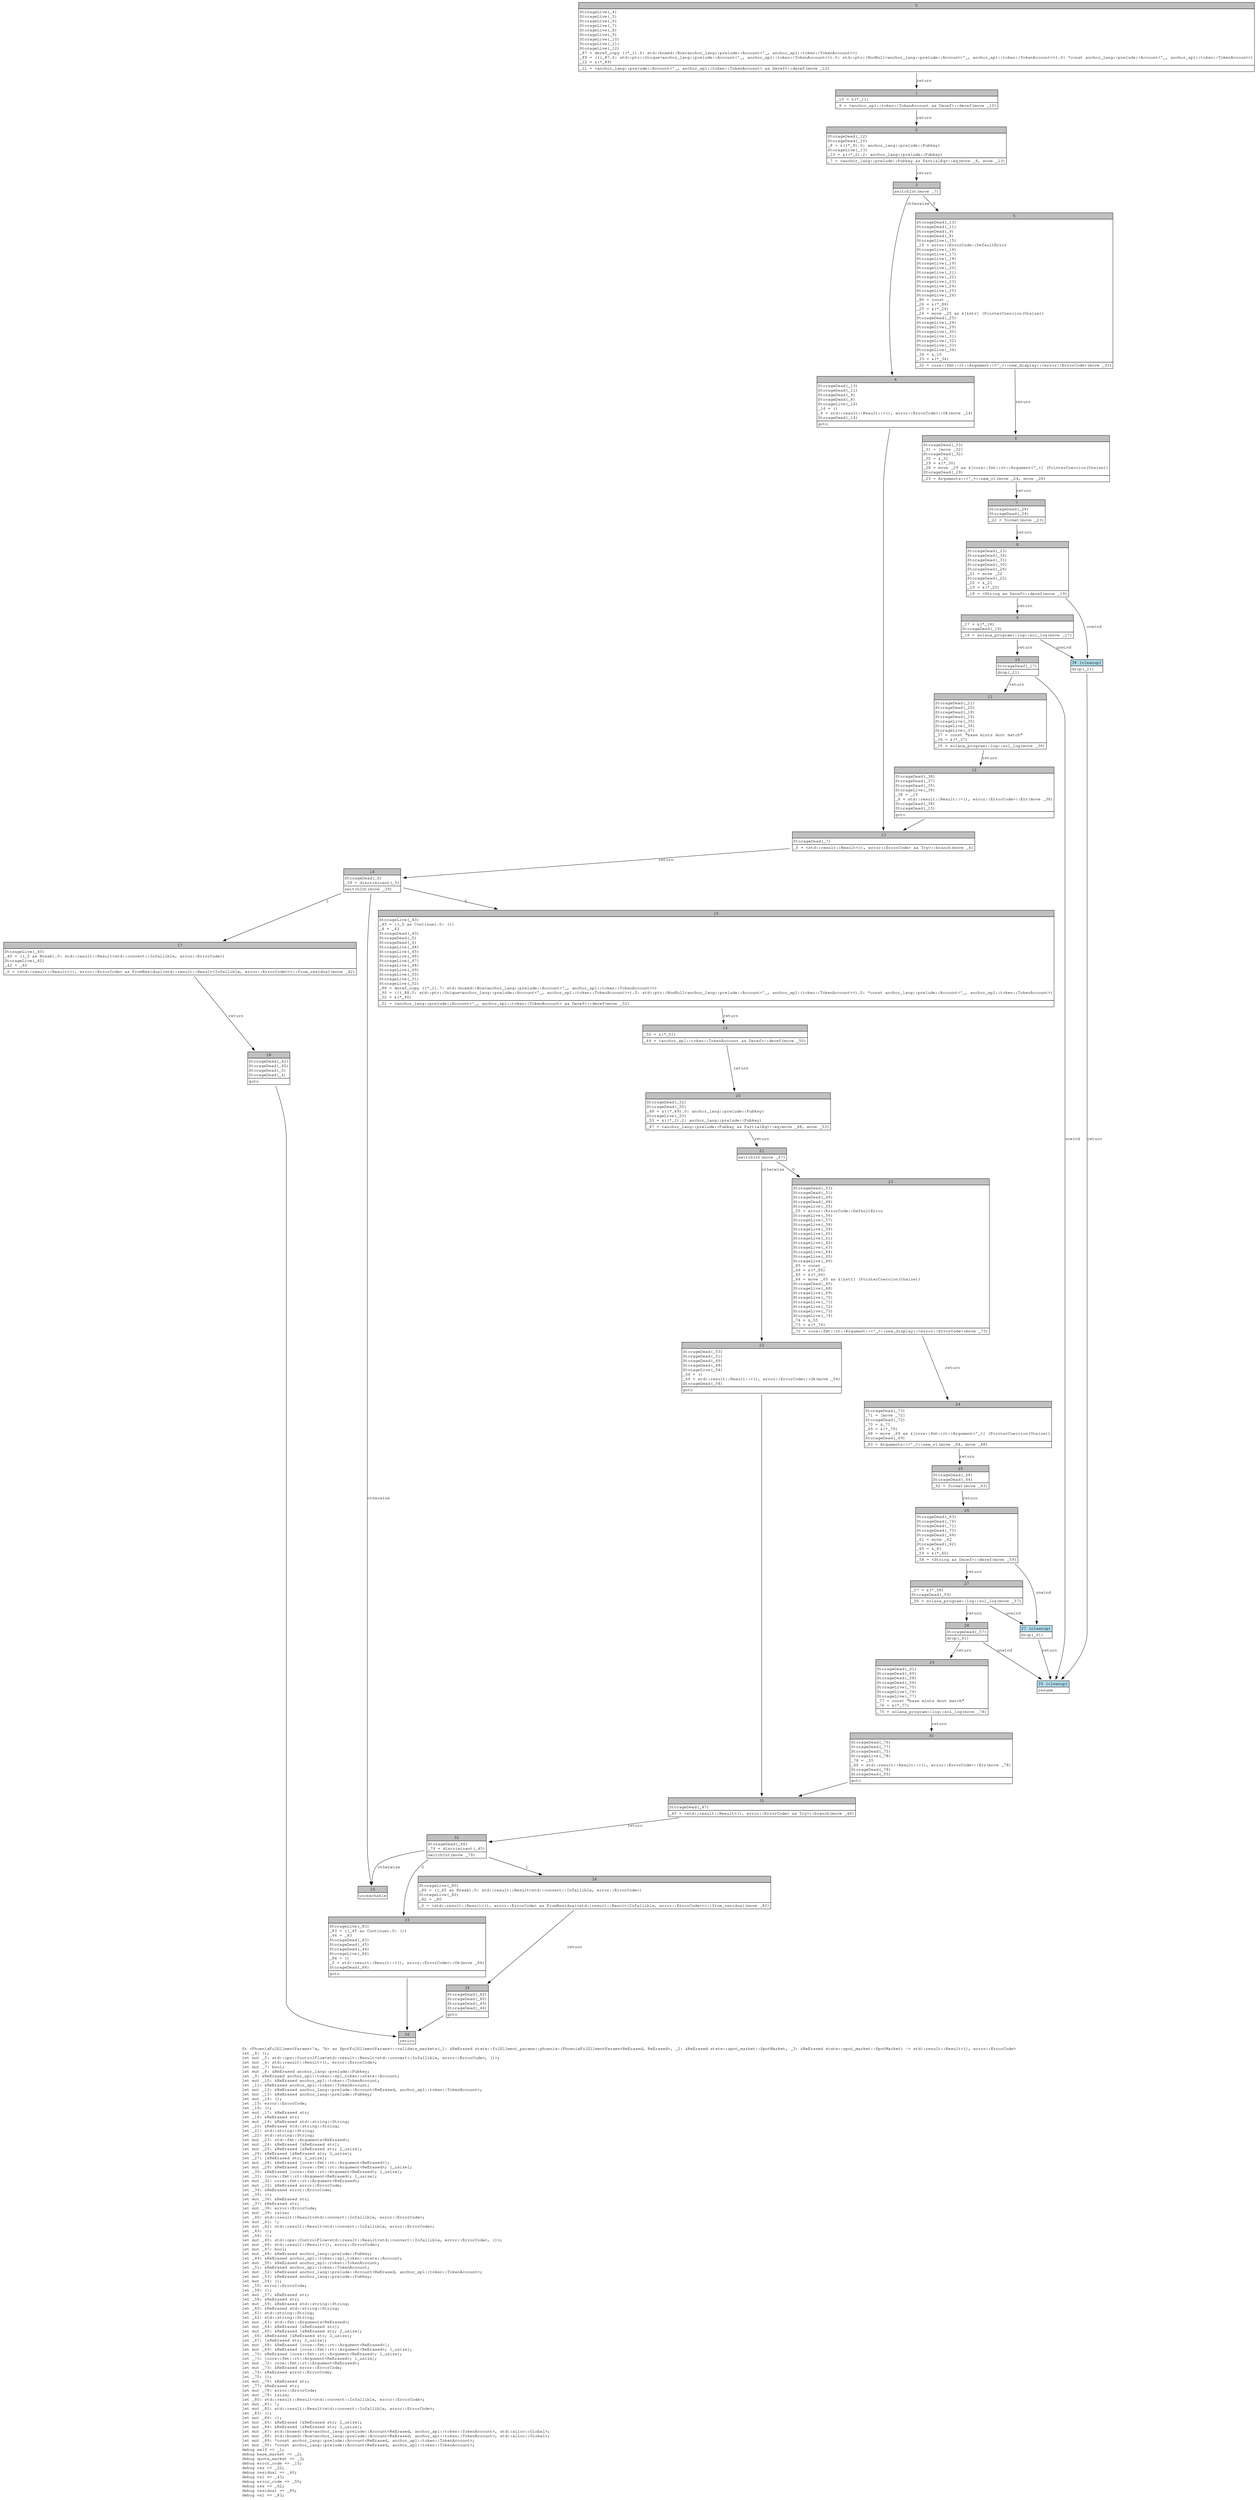 digraph Mir_0_3180 {
    graph [fontname="Courier, monospace"];
    node [fontname="Courier, monospace"];
    edge [fontname="Courier, monospace"];
    label=<fn &lt;PhoenixFulfillmentParams&lt;'a, 'b&gt; as SpotFulfillmentParams&gt;::validate_markets(_1: &amp;ReErased state::fulfillment_params::phoenix::PhoenixFulfillmentParams&lt;ReErased, ReErased&gt;, _2: &amp;ReErased state::spot_market::SpotMarket, _3: &amp;ReErased state::spot_market::SpotMarket) -&gt; std::result::Result&lt;(), error::ErrorCode&gt;<br align="left"/>let _4: ();<br align="left"/>let mut _5: std::ops::ControlFlow&lt;std::result::Result&lt;std::convert::Infallible, error::ErrorCode&gt;, ()&gt;;<br align="left"/>let mut _6: std::result::Result&lt;(), error::ErrorCode&gt;;<br align="left"/>let mut _7: bool;<br align="left"/>let mut _8: &amp;ReErased anchor_lang::prelude::Pubkey;<br align="left"/>let _9: &amp;ReErased anchor_spl::token::spl_token::state::Account;<br align="left"/>let mut _10: &amp;ReErased anchor_spl::token::TokenAccount;<br align="left"/>let _11: &amp;ReErased anchor_spl::token::TokenAccount;<br align="left"/>let mut _12: &amp;ReErased anchor_lang::prelude::Account&lt;ReErased, anchor_spl::token::TokenAccount&gt;;<br align="left"/>let mut _13: &amp;ReErased anchor_lang::prelude::Pubkey;<br align="left"/>let mut _14: ();<br align="left"/>let _15: error::ErrorCode;<br align="left"/>let _16: ();<br align="left"/>let mut _17: &amp;ReErased str;<br align="left"/>let _18: &amp;ReErased str;<br align="left"/>let mut _19: &amp;ReErased std::string::String;<br align="left"/>let _20: &amp;ReErased std::string::String;<br align="left"/>let _21: std::string::String;<br align="left"/>let _22: std::string::String;<br align="left"/>let mut _23: std::fmt::Arguments&lt;ReErased&gt;;<br align="left"/>let mut _24: &amp;ReErased [&amp;ReErased str];<br align="left"/>let mut _25: &amp;ReErased [&amp;ReErased str; 2_usize];<br align="left"/>let _26: &amp;ReErased [&amp;ReErased str; 2_usize];<br align="left"/>let _27: [&amp;ReErased str; 2_usize];<br align="left"/>let mut _28: &amp;ReErased [core::fmt::rt::Argument&lt;ReErased&gt;];<br align="left"/>let mut _29: &amp;ReErased [core::fmt::rt::Argument&lt;ReErased&gt;; 1_usize];<br align="left"/>let _30: &amp;ReErased [core::fmt::rt::Argument&lt;ReErased&gt;; 1_usize];<br align="left"/>let _31: [core::fmt::rt::Argument&lt;ReErased&gt;; 1_usize];<br align="left"/>let mut _32: core::fmt::rt::Argument&lt;ReErased&gt;;<br align="left"/>let mut _33: &amp;ReErased error::ErrorCode;<br align="left"/>let _34: &amp;ReErased error::ErrorCode;<br align="left"/>let _35: ();<br align="left"/>let mut _36: &amp;ReErased str;<br align="left"/>let _37: &amp;ReErased str;<br align="left"/>let mut _38: error::ErrorCode;<br align="left"/>let mut _39: isize;<br align="left"/>let _40: std::result::Result&lt;std::convert::Infallible, error::ErrorCode&gt;;<br align="left"/>let mut _41: !;<br align="left"/>let mut _42: std::result::Result&lt;std::convert::Infallible, error::ErrorCode&gt;;<br align="left"/>let _43: ();<br align="left"/>let _44: ();<br align="left"/>let mut _45: std::ops::ControlFlow&lt;std::result::Result&lt;std::convert::Infallible, error::ErrorCode&gt;, ()&gt;;<br align="left"/>let mut _46: std::result::Result&lt;(), error::ErrorCode&gt;;<br align="left"/>let mut _47: bool;<br align="left"/>let mut _48: &amp;ReErased anchor_lang::prelude::Pubkey;<br align="left"/>let _49: &amp;ReErased anchor_spl::token::spl_token::state::Account;<br align="left"/>let mut _50: &amp;ReErased anchor_spl::token::TokenAccount;<br align="left"/>let _51: &amp;ReErased anchor_spl::token::TokenAccount;<br align="left"/>let mut _52: &amp;ReErased anchor_lang::prelude::Account&lt;ReErased, anchor_spl::token::TokenAccount&gt;;<br align="left"/>let mut _53: &amp;ReErased anchor_lang::prelude::Pubkey;<br align="left"/>let mut _54: ();<br align="left"/>let _55: error::ErrorCode;<br align="left"/>let _56: ();<br align="left"/>let mut _57: &amp;ReErased str;<br align="left"/>let _58: &amp;ReErased str;<br align="left"/>let mut _59: &amp;ReErased std::string::String;<br align="left"/>let _60: &amp;ReErased std::string::String;<br align="left"/>let _61: std::string::String;<br align="left"/>let _62: std::string::String;<br align="left"/>let mut _63: std::fmt::Arguments&lt;ReErased&gt;;<br align="left"/>let mut _64: &amp;ReErased [&amp;ReErased str];<br align="left"/>let mut _65: &amp;ReErased [&amp;ReErased str; 2_usize];<br align="left"/>let _66: &amp;ReErased [&amp;ReErased str; 2_usize];<br align="left"/>let _67: [&amp;ReErased str; 2_usize];<br align="left"/>let mut _68: &amp;ReErased [core::fmt::rt::Argument&lt;ReErased&gt;];<br align="left"/>let mut _69: &amp;ReErased [core::fmt::rt::Argument&lt;ReErased&gt;; 1_usize];<br align="left"/>let _70: &amp;ReErased [core::fmt::rt::Argument&lt;ReErased&gt;; 1_usize];<br align="left"/>let _71: [core::fmt::rt::Argument&lt;ReErased&gt;; 1_usize];<br align="left"/>let mut _72: core::fmt::rt::Argument&lt;ReErased&gt;;<br align="left"/>let mut _73: &amp;ReErased error::ErrorCode;<br align="left"/>let _74: &amp;ReErased error::ErrorCode;<br align="left"/>let _75: ();<br align="left"/>let mut _76: &amp;ReErased str;<br align="left"/>let _77: &amp;ReErased str;<br align="left"/>let mut _78: error::ErrorCode;<br align="left"/>let mut _79: isize;<br align="left"/>let _80: std::result::Result&lt;std::convert::Infallible, error::ErrorCode&gt;;<br align="left"/>let mut _81: !;<br align="left"/>let mut _82: std::result::Result&lt;std::convert::Infallible, error::ErrorCode&gt;;<br align="left"/>let _83: ();<br align="left"/>let mut _84: ();<br align="left"/>let mut _85: &amp;ReErased [&amp;ReErased str; 2_usize];<br align="left"/>let mut _86: &amp;ReErased [&amp;ReErased str; 2_usize];<br align="left"/>let mut _87: std::boxed::Box&lt;anchor_lang::prelude::Account&lt;ReErased, anchor_spl::token::TokenAccount&gt;, std::alloc::Global&gt;;<br align="left"/>let mut _88: std::boxed::Box&lt;anchor_lang::prelude::Account&lt;ReErased, anchor_spl::token::TokenAccount&gt;, std::alloc::Global&gt;;<br align="left"/>let mut _89: *const anchor_lang::prelude::Account&lt;ReErased, anchor_spl::token::TokenAccount&gt;;<br align="left"/>let mut _90: *const anchor_lang::prelude::Account&lt;ReErased, anchor_spl::token::TokenAccount&gt;;<br align="left"/>debug self =&gt; _1;<br align="left"/>debug base_market =&gt; _2;<br align="left"/>debug quote_market =&gt; _3;<br align="left"/>debug error_code =&gt; _15;<br align="left"/>debug res =&gt; _22;<br align="left"/>debug residual =&gt; _40;<br align="left"/>debug val =&gt; _43;<br align="left"/>debug error_code =&gt; _55;<br align="left"/>debug res =&gt; _62;<br align="left"/>debug residual =&gt; _80;<br align="left"/>debug val =&gt; _83;<br align="left"/>>;
    bb0__0_3180 [shape="none", label=<<table border="0" cellborder="1" cellspacing="0"><tr><td bgcolor="gray" align="center" colspan="1">0</td></tr><tr><td align="left" balign="left">StorageLive(_4)<br/>StorageLive(_5)<br/>StorageLive(_6)<br/>StorageLive(_7)<br/>StorageLive(_8)<br/>StorageLive(_9)<br/>StorageLive(_10)<br/>StorageLive(_11)<br/>StorageLive(_12)<br/>_87 = deref_copy ((*_1).6: std::boxed::Box&lt;anchor_lang::prelude::Account&lt;'_, anchor_spl::token::TokenAccount&gt;&gt;)<br/>_89 = (((_87.0: std::ptr::Unique&lt;anchor_lang::prelude::Account&lt;'_, anchor_spl::token::TokenAccount&gt;&gt;).0: std::ptr::NonNull&lt;anchor_lang::prelude::Account&lt;'_, anchor_spl::token::TokenAccount&gt;&gt;).0: *const anchor_lang::prelude::Account&lt;'_, anchor_spl::token::TokenAccount&gt;)<br/>_12 = &amp;(*_89)<br/></td></tr><tr><td align="left">_11 = &lt;anchor_lang::prelude::Account&lt;'_, anchor_spl::token::TokenAccount&gt; as Deref&gt;::deref(move _12)</td></tr></table>>];
    bb1__0_3180 [shape="none", label=<<table border="0" cellborder="1" cellspacing="0"><tr><td bgcolor="gray" align="center" colspan="1">1</td></tr><tr><td align="left" balign="left">_10 = &amp;(*_11)<br/></td></tr><tr><td align="left">_9 = &lt;anchor_spl::token::TokenAccount as Deref&gt;::deref(move _10)</td></tr></table>>];
    bb2__0_3180 [shape="none", label=<<table border="0" cellborder="1" cellspacing="0"><tr><td bgcolor="gray" align="center" colspan="1">2</td></tr><tr><td align="left" balign="left">StorageDead(_12)<br/>StorageDead(_10)<br/>_8 = &amp;((*_9).0: anchor_lang::prelude::Pubkey)<br/>StorageLive(_13)<br/>_13 = &amp;((*_2).2: anchor_lang::prelude::Pubkey)<br/></td></tr><tr><td align="left">_7 = &lt;anchor_lang::prelude::Pubkey as PartialEq&gt;::eq(move _8, move _13)</td></tr></table>>];
    bb3__0_3180 [shape="none", label=<<table border="0" cellborder="1" cellspacing="0"><tr><td bgcolor="gray" align="center" colspan="1">3</td></tr><tr><td align="left">switchInt(move _7)</td></tr></table>>];
    bb4__0_3180 [shape="none", label=<<table border="0" cellborder="1" cellspacing="0"><tr><td bgcolor="gray" align="center" colspan="1">4</td></tr><tr><td align="left" balign="left">StorageDead(_13)<br/>StorageDead(_11)<br/>StorageDead(_9)<br/>StorageDead(_8)<br/>StorageLive(_14)<br/>_14 = ()<br/>_6 = std::result::Result::&lt;(), error::ErrorCode&gt;::Ok(move _14)<br/>StorageDead(_14)<br/></td></tr><tr><td align="left">goto</td></tr></table>>];
    bb5__0_3180 [shape="none", label=<<table border="0" cellborder="1" cellspacing="0"><tr><td bgcolor="gray" align="center" colspan="1">5</td></tr><tr><td align="left" balign="left">StorageDead(_13)<br/>StorageDead(_11)<br/>StorageDead(_9)<br/>StorageDead(_8)<br/>StorageLive(_15)<br/>_15 = error::ErrorCode::DefaultError<br/>StorageLive(_16)<br/>StorageLive(_17)<br/>StorageLive(_18)<br/>StorageLive(_19)<br/>StorageLive(_20)<br/>StorageLive(_21)<br/>StorageLive(_22)<br/>StorageLive(_23)<br/>StorageLive(_24)<br/>StorageLive(_25)<br/>StorageLive(_26)<br/>_86 = const _<br/>_26 = &amp;(*_86)<br/>_25 = &amp;(*_26)<br/>_24 = move _25 as &amp;[&amp;str] (PointerCoercion(Unsize))<br/>StorageDead(_25)<br/>StorageLive(_28)<br/>StorageLive(_29)<br/>StorageLive(_30)<br/>StorageLive(_31)<br/>StorageLive(_32)<br/>StorageLive(_33)<br/>StorageLive(_34)<br/>_34 = &amp;_15<br/>_33 = &amp;(*_34)<br/></td></tr><tr><td align="left">_32 = core::fmt::rt::Argument::&lt;'_&gt;::new_display::&lt;error::ErrorCode&gt;(move _33)</td></tr></table>>];
    bb6__0_3180 [shape="none", label=<<table border="0" cellborder="1" cellspacing="0"><tr><td bgcolor="gray" align="center" colspan="1">6</td></tr><tr><td align="left" balign="left">StorageDead(_33)<br/>_31 = [move _32]<br/>StorageDead(_32)<br/>_30 = &amp;_31<br/>_29 = &amp;(*_30)<br/>_28 = move _29 as &amp;[core::fmt::rt::Argument&lt;'_&gt;] (PointerCoercion(Unsize))<br/>StorageDead(_29)<br/></td></tr><tr><td align="left">_23 = Arguments::&lt;'_&gt;::new_v1(move _24, move _28)</td></tr></table>>];
    bb7__0_3180 [shape="none", label=<<table border="0" cellborder="1" cellspacing="0"><tr><td bgcolor="gray" align="center" colspan="1">7</td></tr><tr><td align="left" balign="left">StorageDead(_28)<br/>StorageDead(_24)<br/></td></tr><tr><td align="left">_22 = format(move _23)</td></tr></table>>];
    bb8__0_3180 [shape="none", label=<<table border="0" cellborder="1" cellspacing="0"><tr><td bgcolor="gray" align="center" colspan="1">8</td></tr><tr><td align="left" balign="left">StorageDead(_23)<br/>StorageDead(_34)<br/>StorageDead(_31)<br/>StorageDead(_30)<br/>StorageDead(_26)<br/>_21 = move _22<br/>StorageDead(_22)<br/>_20 = &amp;_21<br/>_19 = &amp;(*_20)<br/></td></tr><tr><td align="left">_18 = &lt;String as Deref&gt;::deref(move _19)</td></tr></table>>];
    bb9__0_3180 [shape="none", label=<<table border="0" cellborder="1" cellspacing="0"><tr><td bgcolor="gray" align="center" colspan="1">9</td></tr><tr><td align="left" balign="left">_17 = &amp;(*_18)<br/>StorageDead(_19)<br/></td></tr><tr><td align="left">_16 = solana_program::log::sol_log(move _17)</td></tr></table>>];
    bb10__0_3180 [shape="none", label=<<table border="0" cellborder="1" cellspacing="0"><tr><td bgcolor="gray" align="center" colspan="1">10</td></tr><tr><td align="left" balign="left">StorageDead(_17)<br/></td></tr><tr><td align="left">drop(_21)</td></tr></table>>];
    bb11__0_3180 [shape="none", label=<<table border="0" cellborder="1" cellspacing="0"><tr><td bgcolor="gray" align="center" colspan="1">11</td></tr><tr><td align="left" balign="left">StorageDead(_21)<br/>StorageDead(_20)<br/>StorageDead(_18)<br/>StorageDead(_16)<br/>StorageLive(_35)<br/>StorageLive(_36)<br/>StorageLive(_37)<br/>_37 = const &quot;base mints dont match&quot;<br/>_36 = &amp;(*_37)<br/></td></tr><tr><td align="left">_35 = solana_program::log::sol_log(move _36)</td></tr></table>>];
    bb12__0_3180 [shape="none", label=<<table border="0" cellborder="1" cellspacing="0"><tr><td bgcolor="gray" align="center" colspan="1">12</td></tr><tr><td align="left" balign="left">StorageDead(_36)<br/>StorageDead(_37)<br/>StorageDead(_35)<br/>StorageLive(_38)<br/>_38 = _15<br/>_6 = std::result::Result::&lt;(), error::ErrorCode&gt;::Err(move _38)<br/>StorageDead(_38)<br/>StorageDead(_15)<br/></td></tr><tr><td align="left">goto</td></tr></table>>];
    bb13__0_3180 [shape="none", label=<<table border="0" cellborder="1" cellspacing="0"><tr><td bgcolor="gray" align="center" colspan="1">13</td></tr><tr><td align="left" balign="left">StorageDead(_7)<br/></td></tr><tr><td align="left">_5 = &lt;std::result::Result&lt;(), error::ErrorCode&gt; as Try&gt;::branch(move _6)</td></tr></table>>];
    bb14__0_3180 [shape="none", label=<<table border="0" cellborder="1" cellspacing="0"><tr><td bgcolor="gray" align="center" colspan="1">14</td></tr><tr><td align="left" balign="left">StorageDead(_6)<br/>_39 = discriminant(_5)<br/></td></tr><tr><td align="left">switchInt(move _39)</td></tr></table>>];
    bb15__0_3180 [shape="none", label=<<table border="0" cellborder="1" cellspacing="0"><tr><td bgcolor="gray" align="center" colspan="1">15</td></tr><tr><td align="left" balign="left">StorageLive(_43)<br/>_43 = ((_5 as Continue).0: ())<br/>_4 = _43<br/>StorageDead(_43)<br/>StorageDead(_5)<br/>StorageDead(_4)<br/>StorageLive(_44)<br/>StorageLive(_45)<br/>StorageLive(_46)<br/>StorageLive(_47)<br/>StorageLive(_48)<br/>StorageLive(_49)<br/>StorageLive(_50)<br/>StorageLive(_51)<br/>StorageLive(_52)<br/>_88 = deref_copy ((*_1).7: std::boxed::Box&lt;anchor_lang::prelude::Account&lt;'_, anchor_spl::token::TokenAccount&gt;&gt;)<br/>_90 = (((_88.0: std::ptr::Unique&lt;anchor_lang::prelude::Account&lt;'_, anchor_spl::token::TokenAccount&gt;&gt;).0: std::ptr::NonNull&lt;anchor_lang::prelude::Account&lt;'_, anchor_spl::token::TokenAccount&gt;&gt;).0: *const anchor_lang::prelude::Account&lt;'_, anchor_spl::token::TokenAccount&gt;)<br/>_52 = &amp;(*_90)<br/></td></tr><tr><td align="left">_51 = &lt;anchor_lang::prelude::Account&lt;'_, anchor_spl::token::TokenAccount&gt; as Deref&gt;::deref(move _52)</td></tr></table>>];
    bb16__0_3180 [shape="none", label=<<table border="0" cellborder="1" cellspacing="0"><tr><td bgcolor="gray" align="center" colspan="1">16</td></tr><tr><td align="left">unreachable</td></tr></table>>];
    bb17__0_3180 [shape="none", label=<<table border="0" cellborder="1" cellspacing="0"><tr><td bgcolor="gray" align="center" colspan="1">17</td></tr><tr><td align="left" balign="left">StorageLive(_40)<br/>_40 = ((_5 as Break).0: std::result::Result&lt;std::convert::Infallible, error::ErrorCode&gt;)<br/>StorageLive(_42)<br/>_42 = _40<br/></td></tr><tr><td align="left">_0 = &lt;std::result::Result&lt;(), error::ErrorCode&gt; as FromResidual&lt;std::result::Result&lt;Infallible, error::ErrorCode&gt;&gt;&gt;::from_residual(move _42)</td></tr></table>>];
    bb18__0_3180 [shape="none", label=<<table border="0" cellborder="1" cellspacing="0"><tr><td bgcolor="gray" align="center" colspan="1">18</td></tr><tr><td align="left" balign="left">StorageDead(_42)<br/>StorageDead(_40)<br/>StorageDead(_5)<br/>StorageDead(_4)<br/></td></tr><tr><td align="left">goto</td></tr></table>>];
    bb19__0_3180 [shape="none", label=<<table border="0" cellborder="1" cellspacing="0"><tr><td bgcolor="gray" align="center" colspan="1">19</td></tr><tr><td align="left" balign="left">_50 = &amp;(*_51)<br/></td></tr><tr><td align="left">_49 = &lt;anchor_spl::token::TokenAccount as Deref&gt;::deref(move _50)</td></tr></table>>];
    bb20__0_3180 [shape="none", label=<<table border="0" cellborder="1" cellspacing="0"><tr><td bgcolor="gray" align="center" colspan="1">20</td></tr><tr><td align="left" balign="left">StorageDead(_52)<br/>StorageDead(_50)<br/>_48 = &amp;((*_49).0: anchor_lang::prelude::Pubkey)<br/>StorageLive(_53)<br/>_53 = &amp;((*_3).2: anchor_lang::prelude::Pubkey)<br/></td></tr><tr><td align="left">_47 = &lt;anchor_lang::prelude::Pubkey as PartialEq&gt;::eq(move _48, move _53)</td></tr></table>>];
    bb21__0_3180 [shape="none", label=<<table border="0" cellborder="1" cellspacing="0"><tr><td bgcolor="gray" align="center" colspan="1">21</td></tr><tr><td align="left">switchInt(move _47)</td></tr></table>>];
    bb22__0_3180 [shape="none", label=<<table border="0" cellborder="1" cellspacing="0"><tr><td bgcolor="gray" align="center" colspan="1">22</td></tr><tr><td align="left" balign="left">StorageDead(_53)<br/>StorageDead(_51)<br/>StorageDead(_49)<br/>StorageDead(_48)<br/>StorageLive(_54)<br/>_54 = ()<br/>_46 = std::result::Result::&lt;(), error::ErrorCode&gt;::Ok(move _54)<br/>StorageDead(_54)<br/></td></tr><tr><td align="left">goto</td></tr></table>>];
    bb23__0_3180 [shape="none", label=<<table border="0" cellborder="1" cellspacing="0"><tr><td bgcolor="gray" align="center" colspan="1">23</td></tr><tr><td align="left" balign="left">StorageDead(_53)<br/>StorageDead(_51)<br/>StorageDead(_49)<br/>StorageDead(_48)<br/>StorageLive(_55)<br/>_55 = error::ErrorCode::DefaultError<br/>StorageLive(_56)<br/>StorageLive(_57)<br/>StorageLive(_58)<br/>StorageLive(_59)<br/>StorageLive(_60)<br/>StorageLive(_61)<br/>StorageLive(_62)<br/>StorageLive(_63)<br/>StorageLive(_64)<br/>StorageLive(_65)<br/>StorageLive(_66)<br/>_85 = const _<br/>_66 = &amp;(*_85)<br/>_65 = &amp;(*_66)<br/>_64 = move _65 as &amp;[&amp;str] (PointerCoercion(Unsize))<br/>StorageDead(_65)<br/>StorageLive(_68)<br/>StorageLive(_69)<br/>StorageLive(_70)<br/>StorageLive(_71)<br/>StorageLive(_72)<br/>StorageLive(_73)<br/>StorageLive(_74)<br/>_74 = &amp;_55<br/>_73 = &amp;(*_74)<br/></td></tr><tr><td align="left">_72 = core::fmt::rt::Argument::&lt;'_&gt;::new_display::&lt;error::ErrorCode&gt;(move _73)</td></tr></table>>];
    bb24__0_3180 [shape="none", label=<<table border="0" cellborder="1" cellspacing="0"><tr><td bgcolor="gray" align="center" colspan="1">24</td></tr><tr><td align="left" balign="left">StorageDead(_73)<br/>_71 = [move _72]<br/>StorageDead(_72)<br/>_70 = &amp;_71<br/>_69 = &amp;(*_70)<br/>_68 = move _69 as &amp;[core::fmt::rt::Argument&lt;'_&gt;] (PointerCoercion(Unsize))<br/>StorageDead(_69)<br/></td></tr><tr><td align="left">_63 = Arguments::&lt;'_&gt;::new_v1(move _64, move _68)</td></tr></table>>];
    bb25__0_3180 [shape="none", label=<<table border="0" cellborder="1" cellspacing="0"><tr><td bgcolor="gray" align="center" colspan="1">25</td></tr><tr><td align="left" balign="left">StorageDead(_68)<br/>StorageDead(_64)<br/></td></tr><tr><td align="left">_62 = format(move _63)</td></tr></table>>];
    bb26__0_3180 [shape="none", label=<<table border="0" cellborder="1" cellspacing="0"><tr><td bgcolor="gray" align="center" colspan="1">26</td></tr><tr><td align="left" balign="left">StorageDead(_63)<br/>StorageDead(_74)<br/>StorageDead(_71)<br/>StorageDead(_70)<br/>StorageDead(_66)<br/>_61 = move _62<br/>StorageDead(_62)<br/>_60 = &amp;_61<br/>_59 = &amp;(*_60)<br/></td></tr><tr><td align="left">_58 = &lt;String as Deref&gt;::deref(move _59)</td></tr></table>>];
    bb27__0_3180 [shape="none", label=<<table border="0" cellborder="1" cellspacing="0"><tr><td bgcolor="gray" align="center" colspan="1">27</td></tr><tr><td align="left" balign="left">_57 = &amp;(*_58)<br/>StorageDead(_59)<br/></td></tr><tr><td align="left">_56 = solana_program::log::sol_log(move _57)</td></tr></table>>];
    bb28__0_3180 [shape="none", label=<<table border="0" cellborder="1" cellspacing="0"><tr><td bgcolor="gray" align="center" colspan="1">28</td></tr><tr><td align="left" balign="left">StorageDead(_57)<br/></td></tr><tr><td align="left">drop(_61)</td></tr></table>>];
    bb29__0_3180 [shape="none", label=<<table border="0" cellborder="1" cellspacing="0"><tr><td bgcolor="gray" align="center" colspan="1">29</td></tr><tr><td align="left" balign="left">StorageDead(_61)<br/>StorageDead(_60)<br/>StorageDead(_58)<br/>StorageDead(_56)<br/>StorageLive(_75)<br/>StorageLive(_76)<br/>StorageLive(_77)<br/>_77 = const &quot;base mints dont match&quot;<br/>_76 = &amp;(*_77)<br/></td></tr><tr><td align="left">_75 = solana_program::log::sol_log(move _76)</td></tr></table>>];
    bb30__0_3180 [shape="none", label=<<table border="0" cellborder="1" cellspacing="0"><tr><td bgcolor="gray" align="center" colspan="1">30</td></tr><tr><td align="left" balign="left">StorageDead(_76)<br/>StorageDead(_77)<br/>StorageDead(_75)<br/>StorageLive(_78)<br/>_78 = _55<br/>_46 = std::result::Result::&lt;(), error::ErrorCode&gt;::Err(move _78)<br/>StorageDead(_78)<br/>StorageDead(_55)<br/></td></tr><tr><td align="left">goto</td></tr></table>>];
    bb31__0_3180 [shape="none", label=<<table border="0" cellborder="1" cellspacing="0"><tr><td bgcolor="gray" align="center" colspan="1">31</td></tr><tr><td align="left" balign="left">StorageDead(_47)<br/></td></tr><tr><td align="left">_45 = &lt;std::result::Result&lt;(), error::ErrorCode&gt; as Try&gt;::branch(move _46)</td></tr></table>>];
    bb32__0_3180 [shape="none", label=<<table border="0" cellborder="1" cellspacing="0"><tr><td bgcolor="gray" align="center" colspan="1">32</td></tr><tr><td align="left" balign="left">StorageDead(_46)<br/>_79 = discriminant(_45)<br/></td></tr><tr><td align="left">switchInt(move _79)</td></tr></table>>];
    bb33__0_3180 [shape="none", label=<<table border="0" cellborder="1" cellspacing="0"><tr><td bgcolor="gray" align="center" colspan="1">33</td></tr><tr><td align="left" balign="left">StorageLive(_83)<br/>_83 = ((_45 as Continue).0: ())<br/>_44 = _83<br/>StorageDead(_83)<br/>StorageDead(_45)<br/>StorageDead(_44)<br/>StorageLive(_84)<br/>_84 = ()<br/>_0 = std::result::Result::&lt;(), error::ErrorCode&gt;::Ok(move _84)<br/>StorageDead(_84)<br/></td></tr><tr><td align="left">goto</td></tr></table>>];
    bb34__0_3180 [shape="none", label=<<table border="0" cellborder="1" cellspacing="0"><tr><td bgcolor="gray" align="center" colspan="1">34</td></tr><tr><td align="left" balign="left">StorageLive(_80)<br/>_80 = ((_45 as Break).0: std::result::Result&lt;std::convert::Infallible, error::ErrorCode&gt;)<br/>StorageLive(_82)<br/>_82 = _80<br/></td></tr><tr><td align="left">_0 = &lt;std::result::Result&lt;(), error::ErrorCode&gt; as FromResidual&lt;std::result::Result&lt;Infallible, error::ErrorCode&gt;&gt;&gt;::from_residual(move _82)</td></tr></table>>];
    bb35__0_3180 [shape="none", label=<<table border="0" cellborder="1" cellspacing="0"><tr><td bgcolor="gray" align="center" colspan="1">35</td></tr><tr><td align="left" balign="left">StorageDead(_82)<br/>StorageDead(_80)<br/>StorageDead(_45)<br/>StorageDead(_44)<br/></td></tr><tr><td align="left">goto</td></tr></table>>];
    bb36__0_3180 [shape="none", label=<<table border="0" cellborder="1" cellspacing="0"><tr><td bgcolor="gray" align="center" colspan="1">36</td></tr><tr><td align="left">return</td></tr></table>>];
    bb37__0_3180 [shape="none", label=<<table border="0" cellborder="1" cellspacing="0"><tr><td bgcolor="lightblue" align="center" colspan="1">37 (cleanup)</td></tr><tr><td align="left">drop(_61)</td></tr></table>>];
    bb38__0_3180 [shape="none", label=<<table border="0" cellborder="1" cellspacing="0"><tr><td bgcolor="lightblue" align="center" colspan="1">38 (cleanup)</td></tr><tr><td align="left">drop(_21)</td></tr></table>>];
    bb39__0_3180 [shape="none", label=<<table border="0" cellborder="1" cellspacing="0"><tr><td bgcolor="lightblue" align="center" colspan="1">39 (cleanup)</td></tr><tr><td align="left">resume</td></tr></table>>];
    bb0__0_3180 -> bb1__0_3180 [label="return"];
    bb1__0_3180 -> bb2__0_3180 [label="return"];
    bb2__0_3180 -> bb3__0_3180 [label="return"];
    bb3__0_3180 -> bb5__0_3180 [label="0"];
    bb3__0_3180 -> bb4__0_3180 [label="otherwise"];
    bb4__0_3180 -> bb13__0_3180 [label=""];
    bb5__0_3180 -> bb6__0_3180 [label="return"];
    bb6__0_3180 -> bb7__0_3180 [label="return"];
    bb7__0_3180 -> bb8__0_3180 [label="return"];
    bb8__0_3180 -> bb9__0_3180 [label="return"];
    bb8__0_3180 -> bb38__0_3180 [label="unwind"];
    bb9__0_3180 -> bb10__0_3180 [label="return"];
    bb9__0_3180 -> bb38__0_3180 [label="unwind"];
    bb10__0_3180 -> bb11__0_3180 [label="return"];
    bb10__0_3180 -> bb39__0_3180 [label="unwind"];
    bb11__0_3180 -> bb12__0_3180 [label="return"];
    bb12__0_3180 -> bb13__0_3180 [label=""];
    bb13__0_3180 -> bb14__0_3180 [label="return"];
    bb14__0_3180 -> bb15__0_3180 [label="0"];
    bb14__0_3180 -> bb17__0_3180 [label="1"];
    bb14__0_3180 -> bb16__0_3180 [label="otherwise"];
    bb15__0_3180 -> bb19__0_3180 [label="return"];
    bb17__0_3180 -> bb18__0_3180 [label="return"];
    bb18__0_3180 -> bb36__0_3180 [label=""];
    bb19__0_3180 -> bb20__0_3180 [label="return"];
    bb20__0_3180 -> bb21__0_3180 [label="return"];
    bb21__0_3180 -> bb23__0_3180 [label="0"];
    bb21__0_3180 -> bb22__0_3180 [label="otherwise"];
    bb22__0_3180 -> bb31__0_3180 [label=""];
    bb23__0_3180 -> bb24__0_3180 [label="return"];
    bb24__0_3180 -> bb25__0_3180 [label="return"];
    bb25__0_3180 -> bb26__0_3180 [label="return"];
    bb26__0_3180 -> bb27__0_3180 [label="return"];
    bb26__0_3180 -> bb37__0_3180 [label="unwind"];
    bb27__0_3180 -> bb28__0_3180 [label="return"];
    bb27__0_3180 -> bb37__0_3180 [label="unwind"];
    bb28__0_3180 -> bb29__0_3180 [label="return"];
    bb28__0_3180 -> bb39__0_3180 [label="unwind"];
    bb29__0_3180 -> bb30__0_3180 [label="return"];
    bb30__0_3180 -> bb31__0_3180 [label=""];
    bb31__0_3180 -> bb32__0_3180 [label="return"];
    bb32__0_3180 -> bb33__0_3180 [label="0"];
    bb32__0_3180 -> bb34__0_3180 [label="1"];
    bb32__0_3180 -> bb16__0_3180 [label="otherwise"];
    bb33__0_3180 -> bb36__0_3180 [label=""];
    bb34__0_3180 -> bb35__0_3180 [label="return"];
    bb35__0_3180 -> bb36__0_3180 [label=""];
    bb37__0_3180 -> bb39__0_3180 [label="return"];
    bb38__0_3180 -> bb39__0_3180 [label="return"];
}
